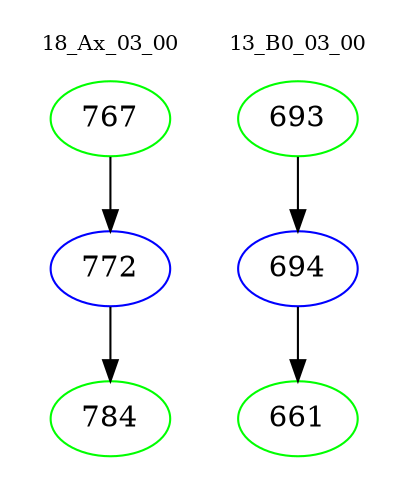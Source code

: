 digraph{
subgraph cluster_0 {
color = white
label = "18_Ax_03_00";
fontsize=10;
T0_767 [label="767", color="green"]
T0_767 -> T0_772 [color="black"]
T0_772 [label="772", color="blue"]
T0_772 -> T0_784 [color="black"]
T0_784 [label="784", color="green"]
}
subgraph cluster_1 {
color = white
label = "13_B0_03_00";
fontsize=10;
T1_693 [label="693", color="green"]
T1_693 -> T1_694 [color="black"]
T1_694 [label="694", color="blue"]
T1_694 -> T1_661 [color="black"]
T1_661 [label="661", color="green"]
}
}
